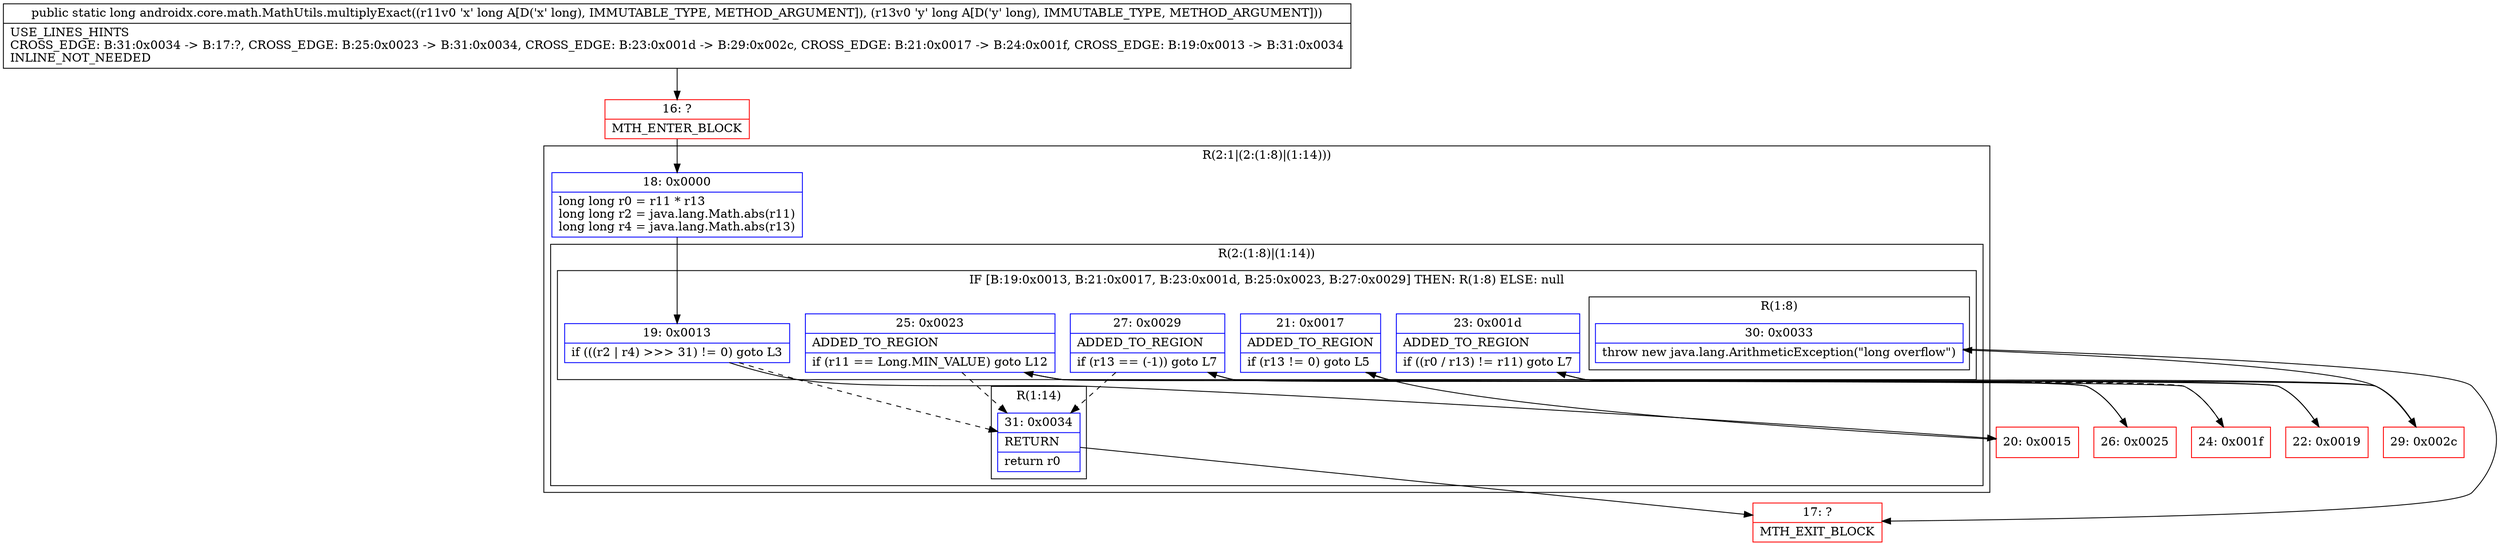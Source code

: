 digraph "CFG forandroidx.core.math.MathUtils.multiplyExact(JJ)J" {
subgraph cluster_Region_359148981 {
label = "R(2:1|(2:(1:8)|(1:14)))";
node [shape=record,color=blue];
Node_18 [shape=record,label="{18\:\ 0x0000|long long r0 = r11 * r13\llong long r2 = java.lang.Math.abs(r11)\llong long r4 = java.lang.Math.abs(r13)\l}"];
subgraph cluster_Region_1618124501 {
label = "R(2:(1:8)|(1:14))";
node [shape=record,color=blue];
subgraph cluster_IfRegion_1087428849 {
label = "IF [B:19:0x0013, B:21:0x0017, B:23:0x001d, B:25:0x0023, B:27:0x0029] THEN: R(1:8) ELSE: null";
node [shape=record,color=blue];
Node_19 [shape=record,label="{19\:\ 0x0013|if (((r2 \| r4) \>\>\> 31) != 0) goto L3\l}"];
Node_21 [shape=record,label="{21\:\ 0x0017|ADDED_TO_REGION\l|if (r13 != 0) goto L5\l}"];
Node_23 [shape=record,label="{23\:\ 0x001d|ADDED_TO_REGION\l|if ((r0 \/ r13) != r11) goto L7\l}"];
Node_25 [shape=record,label="{25\:\ 0x0023|ADDED_TO_REGION\l|if (r11 == Long.MIN_VALUE) goto L12\l}"];
Node_27 [shape=record,label="{27\:\ 0x0029|ADDED_TO_REGION\l|if (r13 == (\-1)) goto L7\l}"];
subgraph cluster_Region_95114624 {
label = "R(1:8)";
node [shape=record,color=blue];
Node_30 [shape=record,label="{30\:\ 0x0033|throw new java.lang.ArithmeticException(\"long overflow\")\l}"];
}
}
subgraph cluster_Region_1140467197 {
label = "R(1:14)";
node [shape=record,color=blue];
Node_31 [shape=record,label="{31\:\ 0x0034|RETURN\l|return r0\l}"];
}
}
}
Node_16 [shape=record,color=red,label="{16\:\ ?|MTH_ENTER_BLOCK\l}"];
Node_20 [shape=record,color=red,label="{20\:\ 0x0015}"];
Node_22 [shape=record,color=red,label="{22\:\ 0x0019}"];
Node_29 [shape=record,color=red,label="{29\:\ 0x002c}"];
Node_17 [shape=record,color=red,label="{17\:\ ?|MTH_EXIT_BLOCK\l}"];
Node_24 [shape=record,color=red,label="{24\:\ 0x001f}"];
Node_26 [shape=record,color=red,label="{26\:\ 0x0025}"];
MethodNode[shape=record,label="{public static long androidx.core.math.MathUtils.multiplyExact((r11v0 'x' long A[D('x' long), IMMUTABLE_TYPE, METHOD_ARGUMENT]), (r13v0 'y' long A[D('y' long), IMMUTABLE_TYPE, METHOD_ARGUMENT]))  | USE_LINES_HINTS\lCROSS_EDGE: B:31:0x0034 \-\> B:17:?, CROSS_EDGE: B:25:0x0023 \-\> B:31:0x0034, CROSS_EDGE: B:23:0x001d \-\> B:29:0x002c, CROSS_EDGE: B:21:0x0017 \-\> B:24:0x001f, CROSS_EDGE: B:19:0x0013 \-\> B:31:0x0034\lINLINE_NOT_NEEDED\l}"];
MethodNode -> Node_16;Node_18 -> Node_19;
Node_19 -> Node_20;
Node_19 -> Node_31[style=dashed];
Node_21 -> Node_22;
Node_21 -> Node_24[style=dashed];
Node_23 -> Node_24[style=dashed];
Node_23 -> Node_29;
Node_25 -> Node_26;
Node_25 -> Node_31[style=dashed];
Node_27 -> Node_29;
Node_27 -> Node_31[style=dashed];
Node_30 -> Node_17;
Node_31 -> Node_17;
Node_16 -> Node_18;
Node_20 -> Node_21;
Node_22 -> Node_23;
Node_29 -> Node_30;
Node_24 -> Node_25;
Node_26 -> Node_27;
}

